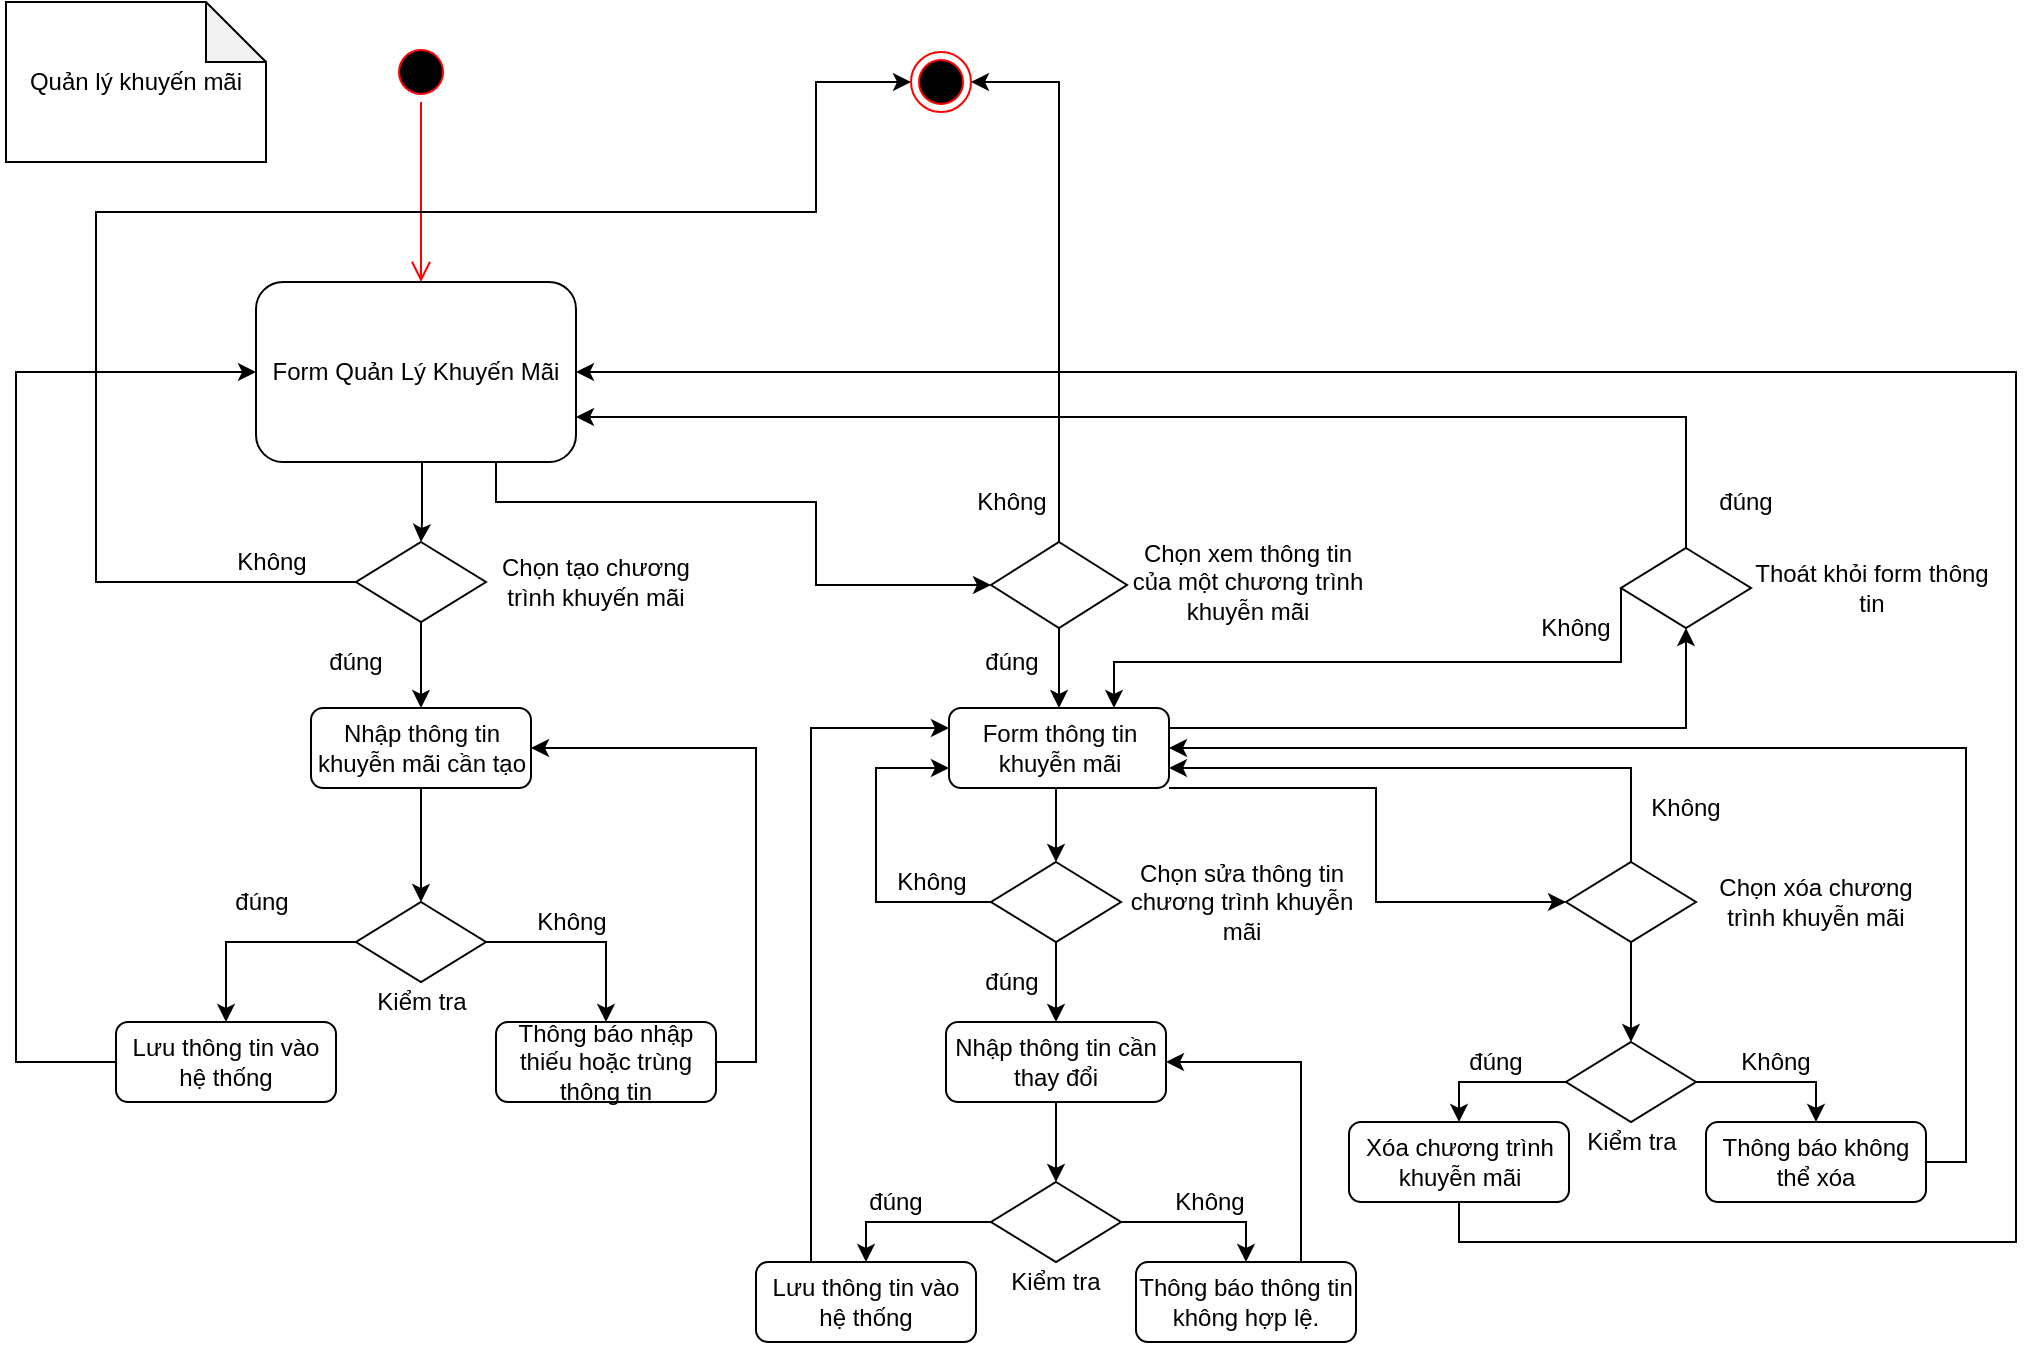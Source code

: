 <mxfile version="13.9.9" type="device"><diagram name="Page-1" id="e7e014a7-5840-1c2e-5031-d8a46d1fe8dd"><mxGraphModel dx="1021" dy="647" grid="1" gridSize="10" guides="1" tooltips="1" connect="1" arrows="1" fold="1" page="1" pageScale="1" pageWidth="1169" pageHeight="826" background="#ffffff" math="0" shadow="0"><root><mxCell id="0"/><mxCell id="1" parent="0"/><mxCell id="6" value="" style="edgeStyle=elbowEdgeStyle;elbow=horizontal;verticalAlign=bottom;endArrow=open;endSize=8;strokeColor=#FF0000;endFill=1;rounded=0" parent="1" source="5" target="oe2-ipfIPPVTRvUnXvWy-43" edge="1"><mxGeometry x="247.5" y="170" as="geometry"><mxPoint x="242.5" y="270" as="targetPoint"/></mxGeometry></mxCell><mxCell id="5" value="" style="ellipse;shape=startState;fillColor=#000000;strokeColor=#ff0000;" parent="1" vertex="1"><mxGeometry x="227.5" y="70" width="30" height="30" as="geometry"/></mxCell><mxCell id="oe2-ipfIPPVTRvUnXvWy-42" value="Quản lý khuyến mãi" style="shape=note;whiteSpace=wrap;html=1;backgroundOutline=1;darkOpacity=0.05;rotation=0;" parent="1" vertex="1"><mxGeometry x="35" y="50" width="130" height="80" as="geometry"/></mxCell><mxCell id="oe2-ipfIPPVTRvUnXvWy-45" style="edgeStyle=orthogonalEdgeStyle;rounded=0;orthogonalLoop=1;jettySize=auto;html=1;entryX=0.5;entryY=0;entryDx=0;entryDy=0;" parent="1" source="oe2-ipfIPPVTRvUnXvWy-43" target="oe2-ipfIPPVTRvUnXvWy-44" edge="1"><mxGeometry relative="1" as="geometry"><Array as="points"><mxPoint x="243" y="310"/><mxPoint x="243" y="310"/></Array></mxGeometry></mxCell><mxCell id="W3UVQZszj_sSOvCzZ5AQ-28" style="edgeStyle=orthogonalEdgeStyle;rounded=0;orthogonalLoop=1;jettySize=auto;html=1;exitX=0.75;exitY=1;exitDx=0;exitDy=0;entryX=0;entryY=0.5;entryDx=0;entryDy=0;" edge="1" parent="1" source="oe2-ipfIPPVTRvUnXvWy-43" target="oe2-ipfIPPVTRvUnXvWy-51"><mxGeometry relative="1" as="geometry"><Array as="points"><mxPoint x="280" y="280"/><mxPoint x="280" y="300"/><mxPoint x="440" y="300"/><mxPoint x="440" y="342"/></Array></mxGeometry></mxCell><mxCell id="oe2-ipfIPPVTRvUnXvWy-43" value="Form Quản Lý Khuyến Mãi" style="rounded=1;whiteSpace=wrap;html=1;" parent="1" vertex="1"><mxGeometry x="160" y="190" width="160" height="90" as="geometry"/></mxCell><mxCell id="oe2-ipfIPPVTRvUnXvWy-55" style="edgeStyle=orthogonalEdgeStyle;rounded=0;orthogonalLoop=1;jettySize=auto;html=1;" parent="1" source="oe2-ipfIPPVTRvUnXvWy-44" target="W3UVQZszj_sSOvCzZ5AQ-9" edge="1"><mxGeometry relative="1" as="geometry"><mxPoint x="242.5" y="413" as="targetPoint"/></mxGeometry></mxCell><mxCell id="W3UVQZszj_sSOvCzZ5AQ-46" style="edgeStyle=orthogonalEdgeStyle;rounded=0;orthogonalLoop=1;jettySize=auto;html=1;exitX=0;exitY=0.5;exitDx=0;exitDy=0;entryX=0;entryY=0.5;entryDx=0;entryDy=0;" edge="1" parent="1" source="oe2-ipfIPPVTRvUnXvWy-44" target="oe2-ipfIPPVTRvUnXvWy-100"><mxGeometry relative="1" as="geometry"><Array as="points"><mxPoint x="80" y="340"/><mxPoint x="80" y="155"/><mxPoint x="440" y="155"/></Array></mxGeometry></mxCell><mxCell id="oe2-ipfIPPVTRvUnXvWy-44" value="" style="rhombus;whiteSpace=wrap;html=1;" parent="1" vertex="1"><mxGeometry x="210" y="320" width="65" height="40" as="geometry"/></mxCell><mxCell id="oe2-ipfIPPVTRvUnXvWy-46" value="Chọn tạo chương trình khuyến mãi" style="text;html=1;strokeColor=none;fillColor=none;align=center;verticalAlign=middle;whiteSpace=wrap;rounded=0;" parent="1" vertex="1"><mxGeometry x="270" y="330" width="120" height="20" as="geometry"/></mxCell><mxCell id="oe2-ipfIPPVTRvUnXvWy-49" value="Không" style="text;html=1;strokeColor=none;fillColor=none;align=center;verticalAlign=middle;whiteSpace=wrap;rounded=0;" parent="1" vertex="1"><mxGeometry x="147.5" y="320" width="40" height="20" as="geometry"/></mxCell><mxCell id="wLCCRyP6Crwt-nchs67R-8" style="edgeStyle=orthogonalEdgeStyle;rounded=0;orthogonalLoop=1;jettySize=auto;html=1;exitX=0.5;exitY=1;exitDx=0;exitDy=0;entryX=0.5;entryY=0;entryDx=0;entryDy=0;" parent="1" source="W3UVQZszj_sSOvCzZ5AQ-9" target="W3UVQZszj_sSOvCzZ5AQ-10" edge="1"><mxGeometry relative="1" as="geometry"><mxPoint x="242.5" y="456" as="sourcePoint"/><mxPoint x="243" y="490" as="targetPoint"/></mxGeometry></mxCell><mxCell id="W3UVQZszj_sSOvCzZ5AQ-31" style="edgeStyle=orthogonalEdgeStyle;rounded=0;orthogonalLoop=1;jettySize=auto;html=1;exitX=0.5;exitY=1;exitDx=0;exitDy=0;entryX=0.5;entryY=0;entryDx=0;entryDy=0;" edge="1" parent="1" source="oe2-ipfIPPVTRvUnXvWy-51" target="W3UVQZszj_sSOvCzZ5AQ-30"><mxGeometry relative="1" as="geometry"/></mxCell><mxCell id="W3UVQZszj_sSOvCzZ5AQ-45" style="edgeStyle=orthogonalEdgeStyle;rounded=0;orthogonalLoop=1;jettySize=auto;html=1;exitX=0.5;exitY=0;exitDx=0;exitDy=0;entryX=1;entryY=0.5;entryDx=0;entryDy=0;" edge="1" parent="1" source="oe2-ipfIPPVTRvUnXvWy-51" target="oe2-ipfIPPVTRvUnXvWy-100"><mxGeometry relative="1" as="geometry"><mxPoint x="510" y="190" as="targetPoint"/></mxGeometry></mxCell><mxCell id="oe2-ipfIPPVTRvUnXvWy-51" value="" style="rhombus;whiteSpace=wrap;html=1;" parent="1" vertex="1"><mxGeometry x="527.5" y="320" width="68" height="43" as="geometry"/></mxCell><mxCell id="oe2-ipfIPPVTRvUnXvWy-80" value="Không" style="text;html=1;strokeColor=none;fillColor=none;align=center;verticalAlign=middle;whiteSpace=wrap;rounded=0;" parent="1" vertex="1"><mxGeometry x="517.5" y="290" width="40" height="20" as="geometry"/></mxCell><mxCell id="oe2-ipfIPPVTRvUnXvWy-81" value="đúng" style="text;html=1;strokeColor=none;fillColor=none;align=center;verticalAlign=middle;whiteSpace=wrap;rounded=0;" parent="1" vertex="1"><mxGeometry x="190" y="370" width="40" height="20" as="geometry"/></mxCell><mxCell id="oe2-ipfIPPVTRvUnXvWy-82" value="đúng" style="text;html=1;strokeColor=none;fillColor=none;align=center;verticalAlign=middle;whiteSpace=wrap;rounded=0;" parent="1" vertex="1"><mxGeometry x="142.5" y="490" width="40" height="20" as="geometry"/></mxCell><mxCell id="oe2-ipfIPPVTRvUnXvWy-100" value="" style="ellipse;html=1;shape=endState;fillColor=#000000;strokeColor=#ff0000;" parent="1" vertex="1"><mxGeometry x="487.5" y="75" width="30" height="30" as="geometry"/></mxCell><mxCell id="W3UVQZszj_sSOvCzZ5AQ-9" value="Nhập thông tin khuyễn mãi cần tạo" style="rounded=1;whiteSpace=wrap;html=1;" vertex="1" parent="1"><mxGeometry x="187.5" y="403" width="110" height="40" as="geometry"/></mxCell><mxCell id="W3UVQZszj_sSOvCzZ5AQ-13" style="edgeStyle=orthogonalEdgeStyle;rounded=0;orthogonalLoop=1;jettySize=auto;html=1;exitX=1;exitY=0.5;exitDx=0;exitDy=0;entryX=0.5;entryY=0;entryDx=0;entryDy=0;" edge="1" parent="1" source="W3UVQZszj_sSOvCzZ5AQ-10" target="W3UVQZszj_sSOvCzZ5AQ-15"><mxGeometry relative="1" as="geometry"><mxPoint x="340" y="520" as="targetPoint"/></mxGeometry></mxCell><mxCell id="W3UVQZszj_sSOvCzZ5AQ-10" value="" style="rhombus;whiteSpace=wrap;html=1;" vertex="1" parent="1"><mxGeometry x="210" y="500" width="65" height="40" as="geometry"/></mxCell><mxCell id="W3UVQZszj_sSOvCzZ5AQ-12" value="Kiểm tra" style="text;html=1;strokeColor=none;fillColor=none;align=center;verticalAlign=middle;whiteSpace=wrap;rounded=0;" vertex="1" parent="1"><mxGeometry x="182.5" y="540" width="120" height="20" as="geometry"/></mxCell><mxCell id="W3UVQZszj_sSOvCzZ5AQ-53" style="edgeStyle=orthogonalEdgeStyle;rounded=0;orthogonalLoop=1;jettySize=auto;html=1;exitX=0;exitY=0.5;exitDx=0;exitDy=0;entryX=0;entryY=0.5;entryDx=0;entryDy=0;" edge="1" parent="1" source="W3UVQZszj_sSOvCzZ5AQ-14" target="oe2-ipfIPPVTRvUnXvWy-43"><mxGeometry relative="1" as="geometry"><Array as="points"><mxPoint x="40" y="580"/><mxPoint x="40" y="235"/></Array></mxGeometry></mxCell><mxCell id="W3UVQZszj_sSOvCzZ5AQ-14" value="Lưu thông tin vào hệ thống" style="rounded=1;whiteSpace=wrap;html=1;" vertex="1" parent="1"><mxGeometry x="90" y="560" width="110" height="40" as="geometry"/></mxCell><mxCell id="W3UVQZszj_sSOvCzZ5AQ-21" style="edgeStyle=orthogonalEdgeStyle;rounded=0;orthogonalLoop=1;jettySize=auto;html=1;exitX=1;exitY=0.5;exitDx=0;exitDy=0;entryX=1;entryY=0.5;entryDx=0;entryDy=0;" edge="1" parent="1" source="W3UVQZszj_sSOvCzZ5AQ-15" target="W3UVQZszj_sSOvCzZ5AQ-9"><mxGeometry relative="1" as="geometry"/></mxCell><mxCell id="W3UVQZszj_sSOvCzZ5AQ-15" value="Thông báo nhập thiếu hoặc trùng thông tin" style="rounded=1;whiteSpace=wrap;html=1;" vertex="1" parent="1"><mxGeometry x="280" y="560" width="110" height="40" as="geometry"/></mxCell><mxCell id="W3UVQZszj_sSOvCzZ5AQ-16" value="Không" style="text;html=1;strokeColor=none;fillColor=none;align=center;verticalAlign=middle;whiteSpace=wrap;rounded=0;" vertex="1" parent="1"><mxGeometry x="297.5" y="500" width="40" height="20" as="geometry"/></mxCell><mxCell id="W3UVQZszj_sSOvCzZ5AQ-17" style="edgeStyle=orthogonalEdgeStyle;rounded=0;orthogonalLoop=1;jettySize=auto;html=1;exitX=0;exitY=0.5;exitDx=0;exitDy=0;entryX=0.5;entryY=0;entryDx=0;entryDy=0;" edge="1" parent="1" source="W3UVQZszj_sSOvCzZ5AQ-10" target="W3UVQZszj_sSOvCzZ5AQ-14"><mxGeometry relative="1" as="geometry"><mxPoint x="199.95" y="510" as="targetPoint"/><mxPoint x="111.2" y="470" as="sourcePoint"/></mxGeometry></mxCell><mxCell id="W3UVQZszj_sSOvCzZ5AQ-23" value="Chọn xem thông tin của một chương trình khuyễn mãi" style="text;html=1;strokeColor=none;fillColor=none;align=center;verticalAlign=middle;whiteSpace=wrap;rounded=0;" vertex="1" parent="1"><mxGeometry x="595.5" y="330" width="120" height="20" as="geometry"/></mxCell><mxCell id="W3UVQZszj_sSOvCzZ5AQ-34" style="edgeStyle=orthogonalEdgeStyle;rounded=0;orthogonalLoop=1;jettySize=auto;html=1;exitX=0.5;exitY=1;exitDx=0;exitDy=0;entryX=0.5;entryY=0;entryDx=0;entryDy=0;" edge="1" parent="1" source="W3UVQZszj_sSOvCzZ5AQ-30" target="W3UVQZszj_sSOvCzZ5AQ-33"><mxGeometry relative="1" as="geometry"/></mxCell><mxCell id="W3UVQZszj_sSOvCzZ5AQ-96" style="edgeStyle=orthogonalEdgeStyle;rounded=0;orthogonalLoop=1;jettySize=auto;html=1;exitX=1;exitY=1;exitDx=0;exitDy=0;entryX=0;entryY=0.5;entryDx=0;entryDy=0;" edge="1" parent="1" source="W3UVQZszj_sSOvCzZ5AQ-30" target="W3UVQZszj_sSOvCzZ5AQ-71"><mxGeometry relative="1" as="geometry"><Array as="points"><mxPoint x="720" y="443"/><mxPoint x="720" y="500"/></Array></mxGeometry></mxCell><mxCell id="W3UVQZszj_sSOvCzZ5AQ-104" style="edgeStyle=orthogonalEdgeStyle;rounded=0;orthogonalLoop=1;jettySize=auto;html=1;exitX=1;exitY=0.25;exitDx=0;exitDy=0;entryX=0.5;entryY=1;entryDx=0;entryDy=0;" edge="1" parent="1" source="W3UVQZszj_sSOvCzZ5AQ-30" target="W3UVQZszj_sSOvCzZ5AQ-105"><mxGeometry relative="1" as="geometry"><mxPoint x="880" y="360" as="targetPoint"/></mxGeometry></mxCell><mxCell id="W3UVQZszj_sSOvCzZ5AQ-30" value="Form thông tin khuyễn mãi" style="rounded=1;whiteSpace=wrap;html=1;" vertex="1" parent="1"><mxGeometry x="506.5" y="403" width="110" height="40" as="geometry"/></mxCell><mxCell id="W3UVQZszj_sSOvCzZ5AQ-37" style="edgeStyle=orthogonalEdgeStyle;rounded=0;orthogonalLoop=1;jettySize=auto;html=1;exitX=0.5;exitY=1;exitDx=0;exitDy=0;entryX=0.5;entryY=0;entryDx=0;entryDy=0;" edge="1" parent="1" source="W3UVQZszj_sSOvCzZ5AQ-33" target="W3UVQZszj_sSOvCzZ5AQ-36"><mxGeometry relative="1" as="geometry"/></mxCell><mxCell id="W3UVQZszj_sSOvCzZ5AQ-66" style="edgeStyle=orthogonalEdgeStyle;rounded=0;orthogonalLoop=1;jettySize=auto;html=1;exitX=0;exitY=0.5;exitDx=0;exitDy=0;entryX=0;entryY=0.75;entryDx=0;entryDy=0;" edge="1" parent="1" source="W3UVQZszj_sSOvCzZ5AQ-33" target="W3UVQZszj_sSOvCzZ5AQ-30"><mxGeometry relative="1" as="geometry"><Array as="points"><mxPoint x="470" y="500"/><mxPoint x="470" y="433"/></Array></mxGeometry></mxCell><mxCell id="W3UVQZszj_sSOvCzZ5AQ-33" value="" style="rhombus;whiteSpace=wrap;html=1;" vertex="1" parent="1"><mxGeometry x="527.5" y="480" width="65" height="40" as="geometry"/></mxCell><mxCell id="W3UVQZszj_sSOvCzZ5AQ-35" value="Chọn sửa thông tin chương trình khuyễn mãi" style="text;html=1;strokeColor=none;fillColor=none;align=center;verticalAlign=middle;whiteSpace=wrap;rounded=0;" vertex="1" parent="1"><mxGeometry x="592.5" y="490" width="120" height="20" as="geometry"/></mxCell><mxCell id="W3UVQZszj_sSOvCzZ5AQ-60" style="edgeStyle=orthogonalEdgeStyle;rounded=0;orthogonalLoop=1;jettySize=auto;html=1;exitX=0.5;exitY=1;exitDx=0;exitDy=0;entryX=0.5;entryY=0;entryDx=0;entryDy=0;" edge="1" parent="1" source="W3UVQZszj_sSOvCzZ5AQ-36" target="W3UVQZszj_sSOvCzZ5AQ-59"><mxGeometry relative="1" as="geometry"/></mxCell><mxCell id="W3UVQZszj_sSOvCzZ5AQ-36" value="Nhập thông tin cần thay đổi" style="rounded=1;whiteSpace=wrap;html=1;" vertex="1" parent="1"><mxGeometry x="505" y="560" width="110" height="40" as="geometry"/></mxCell><mxCell id="W3UVQZszj_sSOvCzZ5AQ-44" value="đúng" style="text;html=1;strokeColor=none;fillColor=none;align=center;verticalAlign=middle;whiteSpace=wrap;rounded=0;" vertex="1" parent="1"><mxGeometry x="517.5" y="370" width="40" height="20" as="geometry"/></mxCell><mxCell id="W3UVQZszj_sSOvCzZ5AQ-51" value="Không" style="text;html=1;strokeColor=none;fillColor=none;align=center;verticalAlign=middle;whiteSpace=wrap;rounded=0;" vertex="1" parent="1"><mxGeometry x="477.5" y="480" width="40" height="20" as="geometry"/></mxCell><mxCell id="W3UVQZszj_sSOvCzZ5AQ-52" value="đúng" style="text;html=1;strokeColor=none;fillColor=none;align=center;verticalAlign=middle;whiteSpace=wrap;rounded=0;" vertex="1" parent="1"><mxGeometry x="517.5" y="530" width="40" height="20" as="geometry"/></mxCell><mxCell id="W3UVQZszj_sSOvCzZ5AQ-55" value="Kiểm tra" style="text;html=1;strokeColor=none;fillColor=none;align=center;verticalAlign=middle;whiteSpace=wrap;rounded=0;" vertex="1" parent="1"><mxGeometry x="500" y="680" width="120" height="20" as="geometry"/></mxCell><mxCell id="W3UVQZszj_sSOvCzZ5AQ-65" style="edgeStyle=orthogonalEdgeStyle;rounded=0;orthogonalLoop=1;jettySize=auto;html=1;exitX=0.25;exitY=0;exitDx=0;exitDy=0;entryX=0;entryY=0.25;entryDx=0;entryDy=0;" edge="1" parent="1" source="W3UVQZszj_sSOvCzZ5AQ-56" target="W3UVQZszj_sSOvCzZ5AQ-30"><mxGeometry relative="1" as="geometry"/></mxCell><mxCell id="W3UVQZszj_sSOvCzZ5AQ-56" value="Lưu thông tin vào hệ thống" style="rounded=1;whiteSpace=wrap;html=1;" vertex="1" parent="1"><mxGeometry x="410" y="680" width="110" height="40" as="geometry"/></mxCell><mxCell id="W3UVQZszj_sSOvCzZ5AQ-69" style="edgeStyle=orthogonalEdgeStyle;rounded=0;orthogonalLoop=1;jettySize=auto;html=1;exitX=0.75;exitY=0;exitDx=0;exitDy=0;entryX=1;entryY=0.5;entryDx=0;entryDy=0;" edge="1" parent="1" source="W3UVQZszj_sSOvCzZ5AQ-57" target="W3UVQZszj_sSOvCzZ5AQ-36"><mxGeometry relative="1" as="geometry"/></mxCell><mxCell id="W3UVQZszj_sSOvCzZ5AQ-57" value="Thông báo thông tin không hợp lệ." style="rounded=1;whiteSpace=wrap;html=1;" vertex="1" parent="1"><mxGeometry x="600" y="680" width="110" height="40" as="geometry"/></mxCell><mxCell id="W3UVQZszj_sSOvCzZ5AQ-58" style="edgeStyle=orthogonalEdgeStyle;rounded=0;orthogonalLoop=1;jettySize=auto;html=1;exitX=0;exitY=0.5;exitDx=0;exitDy=0;entryX=0.5;entryY=0;entryDx=0;entryDy=0;" edge="1" parent="1" target="W3UVQZszj_sSOvCzZ5AQ-56" source="W3UVQZszj_sSOvCzZ5AQ-59"><mxGeometry relative="1" as="geometry"><mxPoint x="519.95" y="630" as="targetPoint"/><mxPoint x="530" y="640" as="sourcePoint"/></mxGeometry></mxCell><mxCell id="W3UVQZszj_sSOvCzZ5AQ-61" style="edgeStyle=orthogonalEdgeStyle;rounded=0;orthogonalLoop=1;jettySize=auto;html=1;exitX=1;exitY=0.5;exitDx=0;exitDy=0;entryX=0.5;entryY=0;entryDx=0;entryDy=0;" edge="1" parent="1" source="W3UVQZszj_sSOvCzZ5AQ-59" target="W3UVQZszj_sSOvCzZ5AQ-57"><mxGeometry relative="1" as="geometry"/></mxCell><mxCell id="W3UVQZszj_sSOvCzZ5AQ-59" value="" style="rhombus;whiteSpace=wrap;html=1;" vertex="1" parent="1"><mxGeometry x="527.5" y="640" width="65" height="40" as="geometry"/></mxCell><mxCell id="W3UVQZszj_sSOvCzZ5AQ-62" value="đúng" style="text;html=1;strokeColor=none;fillColor=none;align=center;verticalAlign=middle;whiteSpace=wrap;rounded=0;" vertex="1" parent="1"><mxGeometry x="460" y="640" width="40" height="20" as="geometry"/></mxCell><mxCell id="W3UVQZszj_sSOvCzZ5AQ-63" value="Không" style="text;html=1;strokeColor=none;fillColor=none;align=center;verticalAlign=middle;whiteSpace=wrap;rounded=0;" vertex="1" parent="1"><mxGeometry x="616.5" y="640" width="40" height="20" as="geometry"/></mxCell><mxCell id="W3UVQZszj_sSOvCzZ5AQ-80" style="edgeStyle=orthogonalEdgeStyle;rounded=0;orthogonalLoop=1;jettySize=auto;html=1;exitX=0.5;exitY=1;exitDx=0;exitDy=0;entryX=0.5;entryY=0;entryDx=0;entryDy=0;" edge="1" parent="1" source="W3UVQZszj_sSOvCzZ5AQ-71" target="W3UVQZszj_sSOvCzZ5AQ-87"><mxGeometry relative="1" as="geometry"><mxPoint x="802.529" y="560" as="targetPoint"/></mxGeometry></mxCell><mxCell id="W3UVQZszj_sSOvCzZ5AQ-98" style="edgeStyle=orthogonalEdgeStyle;rounded=0;orthogonalLoop=1;jettySize=auto;html=1;exitX=0.5;exitY=0;exitDx=0;exitDy=0;entryX=1;entryY=0.75;entryDx=0;entryDy=0;" edge="1" parent="1" source="W3UVQZszj_sSOvCzZ5AQ-71" target="W3UVQZszj_sSOvCzZ5AQ-30"><mxGeometry relative="1" as="geometry"/></mxCell><mxCell id="W3UVQZszj_sSOvCzZ5AQ-71" value="" style="rhombus;whiteSpace=wrap;html=1;" vertex="1" parent="1"><mxGeometry x="815" y="480" width="65" height="40" as="geometry"/></mxCell><mxCell id="W3UVQZszj_sSOvCzZ5AQ-72" value="Chọn xóa chương trình khuyễn mãi" style="text;html=1;strokeColor=none;fillColor=none;align=center;verticalAlign=middle;whiteSpace=wrap;rounded=0;" vertex="1" parent="1"><mxGeometry x="880" y="490" width="120" height="20" as="geometry"/></mxCell><mxCell id="W3UVQZszj_sSOvCzZ5AQ-77" value="Không" style="text;html=1;strokeColor=none;fillColor=none;align=center;verticalAlign=middle;whiteSpace=wrap;rounded=0;" vertex="1" parent="1"><mxGeometry x="855" y="443" width="40" height="20" as="geometry"/></mxCell><mxCell id="W3UVQZszj_sSOvCzZ5AQ-82" value="Kiểm tra" style="text;html=1;strokeColor=none;fillColor=none;align=center;verticalAlign=middle;whiteSpace=wrap;rounded=0;" vertex="1" parent="1"><mxGeometry x="787.5" y="610" width="120" height="20" as="geometry"/></mxCell><mxCell id="W3UVQZszj_sSOvCzZ5AQ-102" style="edgeStyle=orthogonalEdgeStyle;rounded=0;orthogonalLoop=1;jettySize=auto;html=1;exitX=0.5;exitY=1;exitDx=0;exitDy=0;entryX=1;entryY=0.5;entryDx=0;entryDy=0;" edge="1" parent="1" source="W3UVQZszj_sSOvCzZ5AQ-83" target="oe2-ipfIPPVTRvUnXvWy-43"><mxGeometry relative="1" as="geometry"><Array as="points"><mxPoint x="761" y="670"/><mxPoint x="1040" y="670"/><mxPoint x="1040" y="235"/></Array></mxGeometry></mxCell><mxCell id="W3UVQZszj_sSOvCzZ5AQ-83" value="Xóa chương trình khuyễn mãi" style="rounded=1;whiteSpace=wrap;html=1;" vertex="1" parent="1"><mxGeometry x="706.5" y="610" width="110" height="40" as="geometry"/></mxCell><mxCell id="W3UVQZszj_sSOvCzZ5AQ-103" style="edgeStyle=orthogonalEdgeStyle;rounded=0;orthogonalLoop=1;jettySize=auto;html=1;exitX=1;exitY=0.5;exitDx=0;exitDy=0;entryX=1;entryY=0.5;entryDx=0;entryDy=0;" edge="1" parent="1" source="W3UVQZszj_sSOvCzZ5AQ-84" target="W3UVQZszj_sSOvCzZ5AQ-30"><mxGeometry relative="1" as="geometry"><mxPoint x="780" y="420" as="targetPoint"/></mxGeometry></mxCell><mxCell id="W3UVQZszj_sSOvCzZ5AQ-84" value="Thông báo không thể xóa" style="rounded=1;whiteSpace=wrap;html=1;" vertex="1" parent="1"><mxGeometry x="885" y="610" width="110" height="40" as="geometry"/></mxCell><mxCell id="W3UVQZszj_sSOvCzZ5AQ-85" style="edgeStyle=orthogonalEdgeStyle;rounded=0;orthogonalLoop=1;jettySize=auto;html=1;exitX=0;exitY=0.5;exitDx=0;exitDy=0;entryX=0.5;entryY=0;entryDx=0;entryDy=0;" edge="1" parent="1" source="W3UVQZszj_sSOvCzZ5AQ-87" target="W3UVQZszj_sSOvCzZ5AQ-83"><mxGeometry relative="1" as="geometry"><mxPoint x="766.45" y="560" as="targetPoint"/><mxPoint x="776.5" y="570" as="sourcePoint"/></mxGeometry></mxCell><mxCell id="W3UVQZszj_sSOvCzZ5AQ-86" style="edgeStyle=orthogonalEdgeStyle;rounded=0;orthogonalLoop=1;jettySize=auto;html=1;exitX=1;exitY=0.5;exitDx=0;exitDy=0;entryX=0.5;entryY=0;entryDx=0;entryDy=0;" edge="1" parent="1" source="W3UVQZszj_sSOvCzZ5AQ-87" target="W3UVQZszj_sSOvCzZ5AQ-84"><mxGeometry relative="1" as="geometry"/></mxCell><mxCell id="W3UVQZszj_sSOvCzZ5AQ-87" value="" style="rhombus;whiteSpace=wrap;html=1;" vertex="1" parent="1"><mxGeometry x="815" y="570" width="65" height="40" as="geometry"/></mxCell><mxCell id="W3UVQZszj_sSOvCzZ5AQ-88" value="đúng" style="text;html=1;strokeColor=none;fillColor=none;align=center;verticalAlign=middle;whiteSpace=wrap;rounded=0;" vertex="1" parent="1"><mxGeometry x="760" y="570" width="40" height="20" as="geometry"/></mxCell><mxCell id="W3UVQZszj_sSOvCzZ5AQ-89" value="Không" style="text;html=1;strokeColor=none;fillColor=none;align=center;verticalAlign=middle;whiteSpace=wrap;rounded=0;" vertex="1" parent="1"><mxGeometry x="900" y="570" width="40" height="20" as="geometry"/></mxCell><mxCell id="W3UVQZszj_sSOvCzZ5AQ-108" style="edgeStyle=orthogonalEdgeStyle;rounded=0;orthogonalLoop=1;jettySize=auto;html=1;exitX=0.5;exitY=0;exitDx=0;exitDy=0;entryX=1;entryY=0.75;entryDx=0;entryDy=0;" edge="1" parent="1" source="W3UVQZszj_sSOvCzZ5AQ-105" target="oe2-ipfIPPVTRvUnXvWy-43"><mxGeometry relative="1" as="geometry"/></mxCell><mxCell id="W3UVQZszj_sSOvCzZ5AQ-109" style="edgeStyle=orthogonalEdgeStyle;rounded=0;orthogonalLoop=1;jettySize=auto;html=1;exitX=0;exitY=0.5;exitDx=0;exitDy=0;entryX=0.75;entryY=0;entryDx=0;entryDy=0;" edge="1" parent="1" source="W3UVQZszj_sSOvCzZ5AQ-105" target="W3UVQZszj_sSOvCzZ5AQ-30"><mxGeometry relative="1" as="geometry"><Array as="points"><mxPoint x="843" y="380"/><mxPoint x="589" y="380"/></Array></mxGeometry></mxCell><mxCell id="W3UVQZszj_sSOvCzZ5AQ-105" value="" style="rhombus;whiteSpace=wrap;html=1;" vertex="1" parent="1"><mxGeometry x="842.5" y="323" width="65" height="40" as="geometry"/></mxCell><mxCell id="W3UVQZszj_sSOvCzZ5AQ-106" value="Thoát khỏi form thông tin&lt;br&gt;" style="text;html=1;strokeColor=none;fillColor=none;align=center;verticalAlign=middle;whiteSpace=wrap;rounded=0;" vertex="1" parent="1"><mxGeometry x="907.5" y="333" width="120" height="20" as="geometry"/></mxCell><mxCell id="W3UVQZszj_sSOvCzZ5AQ-110" value="đúng" style="text;html=1;strokeColor=none;fillColor=none;align=center;verticalAlign=middle;whiteSpace=wrap;rounded=0;" vertex="1" parent="1"><mxGeometry x="885" y="290" width="40" height="20" as="geometry"/></mxCell><mxCell id="W3UVQZszj_sSOvCzZ5AQ-111" value="Không" style="text;html=1;strokeColor=none;fillColor=none;align=center;verticalAlign=middle;whiteSpace=wrap;rounded=0;" vertex="1" parent="1"><mxGeometry x="800" y="353" width="40" height="20" as="geometry"/></mxCell></root></mxGraphModel></diagram></mxfile>
